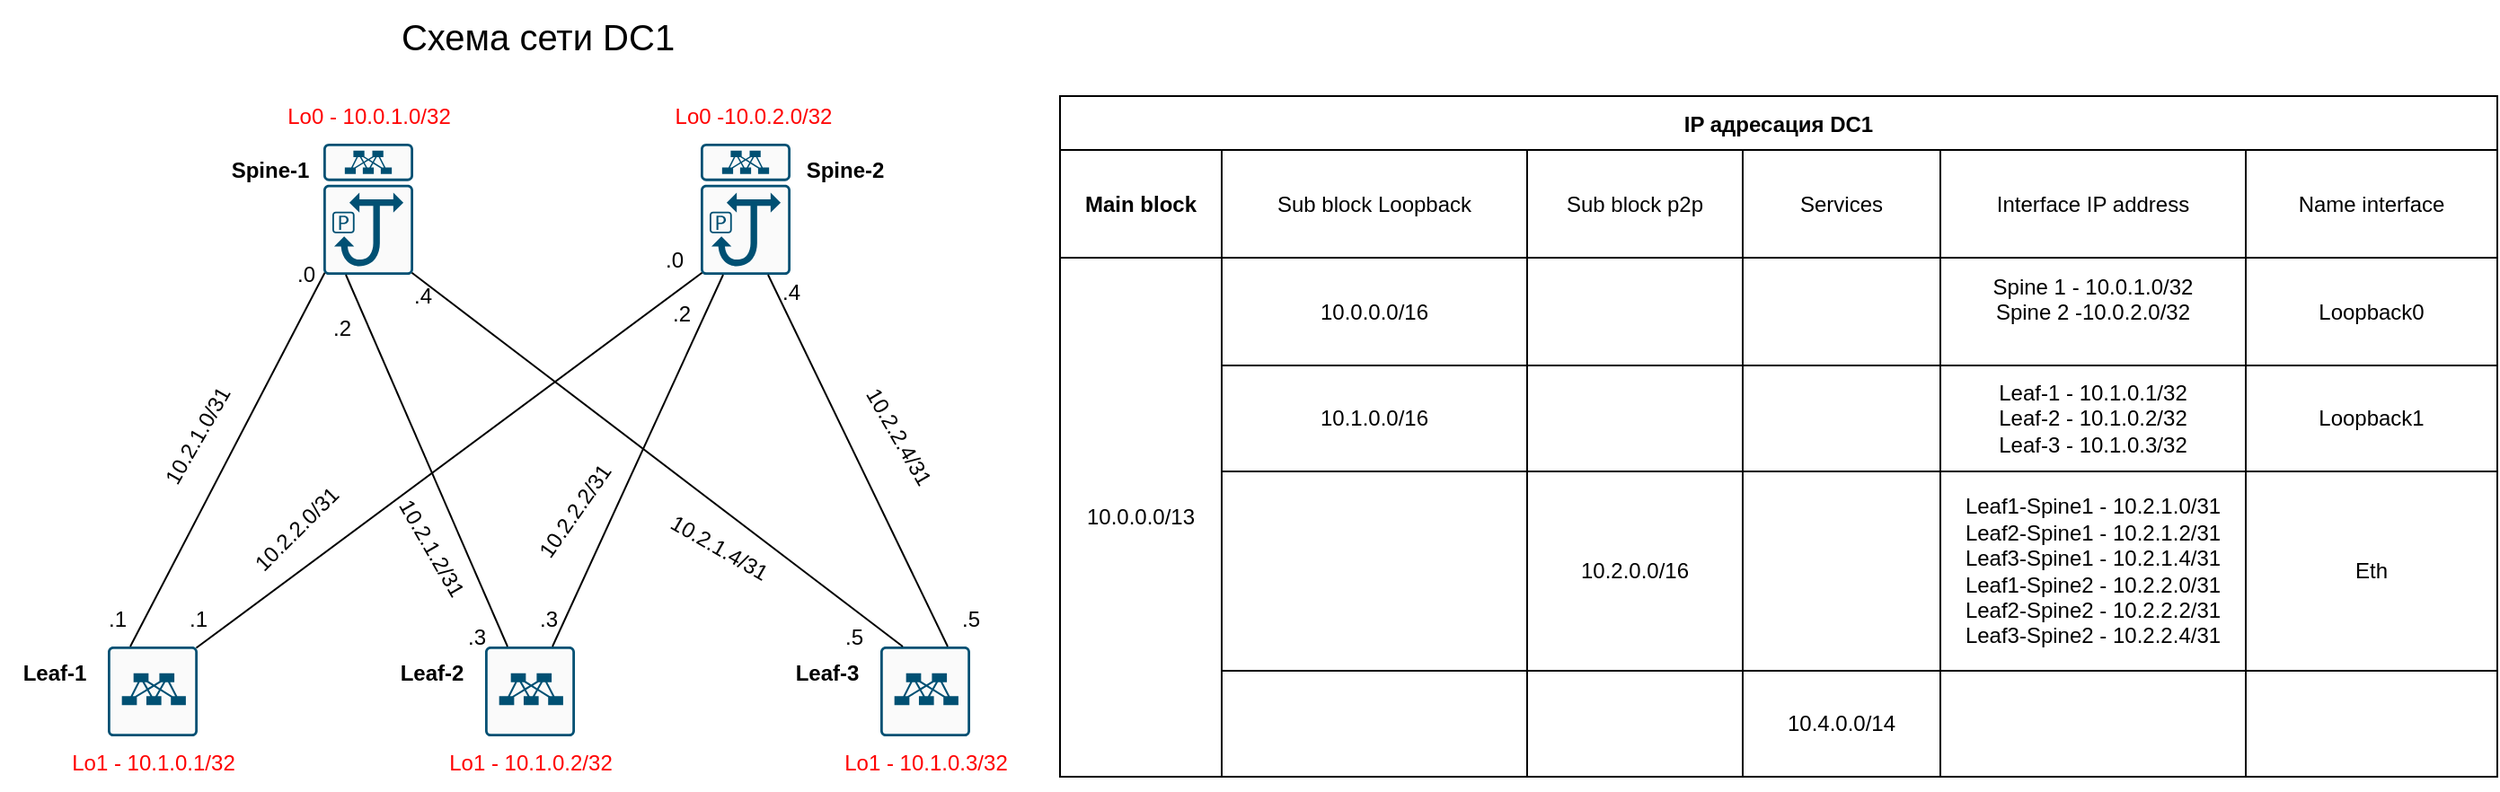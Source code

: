 <mxfile version="26.0.11">
  <diagram name="Страница — 1" id="EvDnBLfQG2KmDGP87N0U">
    <mxGraphModel dx="1562" dy="846" grid="1" gridSize="10" guides="1" tooltips="1" connect="1" arrows="1" fold="1" page="1" pageScale="1" pageWidth="827" pageHeight="1169" math="0" shadow="0">
      <root>
        <mxCell id="0" />
        <mxCell id="1" parent="0" />
        <mxCell id="jQ_gSmYXYYQrfykyb0Ew-1" value="" style="sketch=0;points=[[0.015,0.015,0],[0.985,0.015,0],[0.985,0.985,0],[0.015,0.985,0],[0.25,0,0],[0.5,0,0],[0.75,0,0],[1,0.25,0],[1,0.5,0],[1,0.75,0],[0.75,1,0],[0.5,1,0],[0.25,1,0],[0,0.75,0],[0,0.5,0],[0,0.25,0]];verticalLabelPosition=bottom;html=1;verticalAlign=top;aspect=fixed;align=center;pointerEvents=1;shape=mxgraph.cisco19.rect;prIcon=nexus_9500;fillColor=#FAFAFA;strokeColor=#005073;" vertex="1" parent="1">
          <mxGeometry x="230" y="320" width="50" height="73" as="geometry" />
        </mxCell>
        <mxCell id="jQ_gSmYXYYQrfykyb0Ew-2" value="" style="sketch=0;points=[[0.015,0.015,0],[0.985,0.015,0],[0.985,0.985,0],[0.015,0.985,0],[0.25,0,0],[0.5,0,0],[0.75,0,0],[1,0.25,0],[1,0.5,0],[1,0.75,0],[0.75,1,0],[0.5,1,0],[0.25,1,0],[0,0.75,0],[0,0.5,0],[0,0.25,0]];verticalLabelPosition=bottom;html=1;verticalAlign=top;aspect=fixed;align=center;pointerEvents=1;shape=mxgraph.cisco19.rect;prIcon=nexus_9500;fillColor=#FAFAFA;strokeColor=#005073;" vertex="1" parent="1">
          <mxGeometry x="440" y="320" width="50" height="73" as="geometry" />
        </mxCell>
        <mxCell id="jQ_gSmYXYYQrfykyb0Ew-3" value="" style="sketch=0;points=[[0.015,0.015,0],[0.985,0.015,0],[0.985,0.985,0],[0.015,0.985,0],[0.25,0,0],[0.5,0,0],[0.75,0,0],[1,0.25,0],[1,0.5,0],[1,0.75,0],[0.75,1,0],[0.5,1,0],[0.25,1,0],[0,0.75,0],[0,0.5,0],[0,0.25,0]];verticalLabelPosition=bottom;html=1;verticalAlign=top;aspect=fixed;align=center;pointerEvents=1;shape=mxgraph.cisco19.rect;prIcon=nexus_9300;fillColor=#FAFAFA;strokeColor=#005073;" vertex="1" parent="1">
          <mxGeometry x="110" y="600" width="50" height="50" as="geometry" />
        </mxCell>
        <mxCell id="jQ_gSmYXYYQrfykyb0Ew-4" value="" style="sketch=0;points=[[0.015,0.015,0],[0.985,0.015,0],[0.985,0.985,0],[0.015,0.985,0],[0.25,0,0],[0.5,0,0],[0.75,0,0],[1,0.25,0],[1,0.5,0],[1,0.75,0],[0.75,1,0],[0.5,1,0],[0.25,1,0],[0,0.75,0],[0,0.5,0],[0,0.25,0]];verticalLabelPosition=bottom;html=1;verticalAlign=top;aspect=fixed;align=center;pointerEvents=1;shape=mxgraph.cisco19.rect;prIcon=nexus_9300;fillColor=#FAFAFA;strokeColor=#005073;" vertex="1" parent="1">
          <mxGeometry x="320" y="600" width="50" height="50" as="geometry" />
        </mxCell>
        <mxCell id="jQ_gSmYXYYQrfykyb0Ew-5" value="" style="sketch=0;points=[[0.015,0.015,0],[0.985,0.015,0],[0.985,0.985,0],[0.015,0.985,0],[0.25,0,0],[0.5,0,0],[0.75,0,0],[1,0.25,0],[1,0.5,0],[1,0.75,0],[0.75,1,0],[0.5,1,0],[0.25,1,0],[0,0.75,0],[0,0.5,0],[0,0.25,0]];verticalLabelPosition=bottom;html=1;verticalAlign=top;aspect=fixed;align=center;pointerEvents=1;shape=mxgraph.cisco19.rect;prIcon=nexus_9300;fillColor=#FAFAFA;strokeColor=#005073;" vertex="1" parent="1">
          <mxGeometry x="540" y="600" width="50" height="50" as="geometry" />
        </mxCell>
        <mxCell id="jQ_gSmYXYYQrfykyb0Ew-71" value="Схема сети DC1" style="text;html=1;align=center;verticalAlign=middle;resizable=0;points=[];autosize=1;strokeColor=none;fillColor=none;fontSize=20;fontStyle=0" vertex="1" parent="1">
          <mxGeometry x="259" y="240" width="180" height="40" as="geometry" />
        </mxCell>
        <mxCell id="jQ_gSmYXYYQrfykyb0Ew-72" value="Spine-1" style="text;html=1;align=center;verticalAlign=middle;resizable=0;points=[];autosize=1;strokeColor=none;fillColor=none;fontStyle=1" vertex="1" parent="1">
          <mxGeometry x="170" y="320" width="60" height="30" as="geometry" />
        </mxCell>
        <mxCell id="jQ_gSmYXYYQrfykyb0Ew-73" value="Spine-2" style="text;html=1;align=center;verticalAlign=middle;resizable=0;points=[];autosize=1;strokeColor=none;fillColor=none;fontStyle=1" vertex="1" parent="1">
          <mxGeometry x="490" y="320" width="60" height="30" as="geometry" />
        </mxCell>
        <mxCell id="jQ_gSmYXYYQrfykyb0Ew-74" value="Leaf-1" style="text;html=1;align=center;verticalAlign=middle;resizable=0;points=[];autosize=1;strokeColor=none;fillColor=none;fontStyle=1" vertex="1" parent="1">
          <mxGeometry x="50" y="600" width="60" height="30" as="geometry" />
        </mxCell>
        <mxCell id="jQ_gSmYXYYQrfykyb0Ew-75" value="Leaf-2" style="text;html=1;align=center;verticalAlign=middle;resizable=0;points=[];autosize=1;strokeColor=none;fillColor=none;fontStyle=1" vertex="1" parent="1">
          <mxGeometry x="260" y="600" width="60" height="30" as="geometry" />
        </mxCell>
        <mxCell id="jQ_gSmYXYYQrfykyb0Ew-76" value="Leaf-3" style="text;html=1;align=center;verticalAlign=middle;resizable=0;points=[];autosize=1;strokeColor=none;fillColor=none;fontStyle=1" vertex="1" parent="1">
          <mxGeometry x="480" y="600" width="60" height="30" as="geometry" />
        </mxCell>
        <mxCell id="jQ_gSmYXYYQrfykyb0Ew-77" value="" style="endArrow=none;html=1;rounded=0;entryX=0.015;entryY=0.985;entryDx=0;entryDy=0;entryPerimeter=0;exitX=0.25;exitY=0;exitDx=0;exitDy=0;exitPerimeter=0;" edge="1" parent="1" source="jQ_gSmYXYYQrfykyb0Ew-3" target="jQ_gSmYXYYQrfykyb0Ew-1">
          <mxGeometry width="50" height="50" relative="1" as="geometry">
            <mxPoint x="390" y="560" as="sourcePoint" />
            <mxPoint x="440" y="510" as="targetPoint" />
          </mxGeometry>
        </mxCell>
        <mxCell id="jQ_gSmYXYYQrfykyb0Ew-78" value="" style="endArrow=none;html=1;rounded=0;entryX=0.015;entryY=0.985;entryDx=0;entryDy=0;entryPerimeter=0;exitX=0.985;exitY=0.015;exitDx=0;exitDy=0;exitPerimeter=0;" edge="1" parent="1" source="jQ_gSmYXYYQrfykyb0Ew-3" target="jQ_gSmYXYYQrfykyb0Ew-2">
          <mxGeometry width="50" height="50" relative="1" as="geometry">
            <mxPoint x="390" y="560" as="sourcePoint" />
            <mxPoint x="440" y="510" as="targetPoint" />
          </mxGeometry>
        </mxCell>
        <mxCell id="jQ_gSmYXYYQrfykyb0Ew-79" value="" style="endArrow=none;html=1;rounded=0;exitX=0.25;exitY=0;exitDx=0;exitDy=0;exitPerimeter=0;entryX=0.25;entryY=1;entryDx=0;entryDy=0;entryPerimeter=0;" edge="1" parent="1" source="jQ_gSmYXYYQrfykyb0Ew-4" target="jQ_gSmYXYYQrfykyb0Ew-1">
          <mxGeometry width="50" height="50" relative="1" as="geometry">
            <mxPoint x="390" y="560" as="sourcePoint" />
            <mxPoint x="440" y="510" as="targetPoint" />
          </mxGeometry>
        </mxCell>
        <mxCell id="jQ_gSmYXYYQrfykyb0Ew-80" value="" style="endArrow=none;html=1;rounded=0;entryX=0.25;entryY=1;entryDx=0;entryDy=0;entryPerimeter=0;exitX=0.75;exitY=0;exitDx=0;exitDy=0;exitPerimeter=0;" edge="1" parent="1" source="jQ_gSmYXYYQrfykyb0Ew-4" target="jQ_gSmYXYYQrfykyb0Ew-2">
          <mxGeometry width="50" height="50" relative="1" as="geometry">
            <mxPoint x="390" y="560" as="sourcePoint" />
            <mxPoint x="440" y="510" as="targetPoint" />
          </mxGeometry>
        </mxCell>
        <mxCell id="jQ_gSmYXYYQrfykyb0Ew-81" value="" style="endArrow=none;html=1;rounded=0;entryX=0.985;entryY=0.985;entryDx=0;entryDy=0;entryPerimeter=0;exitX=0.25;exitY=0;exitDx=0;exitDy=0;exitPerimeter=0;" edge="1" parent="1" source="jQ_gSmYXYYQrfykyb0Ew-5" target="jQ_gSmYXYYQrfykyb0Ew-1">
          <mxGeometry width="50" height="50" relative="1" as="geometry">
            <mxPoint x="390" y="560" as="sourcePoint" />
            <mxPoint x="440" y="510" as="targetPoint" />
          </mxGeometry>
        </mxCell>
        <mxCell id="jQ_gSmYXYYQrfykyb0Ew-82" value="" style="endArrow=none;html=1;rounded=0;entryX=0.75;entryY=1;entryDx=0;entryDy=0;entryPerimeter=0;exitX=0.75;exitY=0;exitDx=0;exitDy=0;exitPerimeter=0;" edge="1" parent="1" source="jQ_gSmYXYYQrfykyb0Ew-5" target="jQ_gSmYXYYQrfykyb0Ew-2">
          <mxGeometry width="50" height="50" relative="1" as="geometry">
            <mxPoint x="390" y="560" as="sourcePoint" />
            <mxPoint x="440" y="510" as="targetPoint" />
          </mxGeometry>
        </mxCell>
        <mxCell id="jQ_gSmYXYYQrfykyb0Ew-83" value="IP адресация DC1" style="shape=table;startSize=30;container=1;collapsible=0;childLayout=tableLayout;fontStyle=1" vertex="1" parent="1">
          <mxGeometry x="640" y="293.5" width="800" height="379" as="geometry" />
        </mxCell>
        <mxCell id="jQ_gSmYXYYQrfykyb0Ew-114" style="shape=tableRow;horizontal=0;startSize=0;swimlaneHead=0;swimlaneBody=0;strokeColor=inherit;top=0;left=0;bottom=0;right=0;collapsible=0;dropTarget=0;fillColor=none;points=[[0,0.5],[1,0.5]];portConstraint=eastwest;" vertex="1" parent="jQ_gSmYXYYQrfykyb0Ew-83">
          <mxGeometry y="30" width="800" height="60" as="geometry" />
        </mxCell>
        <mxCell id="jQ_gSmYXYYQrfykyb0Ew-115" value="Main block" style="shape=partialRectangle;html=1;whiteSpace=wrap;connectable=0;strokeColor=inherit;overflow=hidden;fillColor=none;top=0;left=0;bottom=0;right=0;pointerEvents=1;fontStyle=1" vertex="1" parent="jQ_gSmYXYYQrfykyb0Ew-114">
          <mxGeometry width="90" height="60" as="geometry">
            <mxRectangle width="90" height="60" as="alternateBounds" />
          </mxGeometry>
        </mxCell>
        <mxCell id="jQ_gSmYXYYQrfykyb0Ew-116" value="Sub block Loopback" style="shape=partialRectangle;html=1;whiteSpace=wrap;connectable=0;strokeColor=inherit;overflow=hidden;fillColor=none;top=0;left=0;bottom=0;right=0;pointerEvents=1;" vertex="1" parent="jQ_gSmYXYYQrfykyb0Ew-114">
          <mxGeometry x="90" width="170" height="60" as="geometry">
            <mxRectangle width="170" height="60" as="alternateBounds" />
          </mxGeometry>
        </mxCell>
        <mxCell id="jQ_gSmYXYYQrfykyb0Ew-117" value="Sub block p2p" style="shape=partialRectangle;html=1;whiteSpace=wrap;connectable=0;strokeColor=inherit;overflow=hidden;fillColor=none;top=0;left=0;bottom=0;right=0;pointerEvents=1;" vertex="1" parent="jQ_gSmYXYYQrfykyb0Ew-114">
          <mxGeometry x="260" width="120" height="60" as="geometry">
            <mxRectangle width="120" height="60" as="alternateBounds" />
          </mxGeometry>
        </mxCell>
        <mxCell id="jQ_gSmYXYYQrfykyb0Ew-128" value="Services" style="shape=partialRectangle;html=1;whiteSpace=wrap;connectable=0;strokeColor=inherit;overflow=hidden;fillColor=none;top=0;left=0;bottom=0;right=0;pointerEvents=1;" vertex="1" parent="jQ_gSmYXYYQrfykyb0Ew-114">
          <mxGeometry x="380" width="110" height="60" as="geometry">
            <mxRectangle width="110" height="60" as="alternateBounds" />
          </mxGeometry>
        </mxCell>
        <mxCell id="jQ_gSmYXYYQrfykyb0Ew-118" value="&lt;div&gt;Interface IP address&lt;/div&gt;" style="shape=partialRectangle;html=1;whiteSpace=wrap;connectable=0;strokeColor=inherit;overflow=hidden;fillColor=none;top=0;left=0;bottom=0;right=0;pointerEvents=1;" vertex="1" parent="jQ_gSmYXYYQrfykyb0Ew-114">
          <mxGeometry x="490" width="170" height="60" as="geometry">
            <mxRectangle width="170" height="60" as="alternateBounds" />
          </mxGeometry>
        </mxCell>
        <mxCell id="jQ_gSmYXYYQrfykyb0Ew-119" value="Name interface" style="shape=partialRectangle;html=1;whiteSpace=wrap;connectable=0;strokeColor=inherit;overflow=hidden;fillColor=none;top=0;left=0;bottom=0;right=0;pointerEvents=1;" vertex="1" parent="jQ_gSmYXYYQrfykyb0Ew-114">
          <mxGeometry x="660" width="140" height="60" as="geometry">
            <mxRectangle width="140" height="60" as="alternateBounds" />
          </mxGeometry>
        </mxCell>
        <mxCell id="jQ_gSmYXYYQrfykyb0Ew-84" value="" style="shape=tableRow;horizontal=0;startSize=0;swimlaneHead=0;swimlaneBody=0;strokeColor=inherit;top=0;left=0;bottom=0;right=0;collapsible=0;dropTarget=0;fillColor=none;points=[[0,0.5],[1,0.5]];portConstraint=eastwest;" vertex="1" parent="jQ_gSmYXYYQrfykyb0Ew-83">
          <mxGeometry y="90" width="800" height="60" as="geometry" />
        </mxCell>
        <mxCell id="jQ_gSmYXYYQrfykyb0Ew-85" value="10.0.0.0/13" style="shape=partialRectangle;html=1;whiteSpace=wrap;connectable=0;strokeColor=inherit;overflow=hidden;fillColor=none;top=0;left=0;bottom=0;right=0;pointerEvents=1;rowspan=6;colspan=1;" vertex="1" parent="jQ_gSmYXYYQrfykyb0Ew-84">
          <mxGeometry width="90" height="289" as="geometry">
            <mxRectangle width="90" height="60" as="alternateBounds" />
          </mxGeometry>
        </mxCell>
        <mxCell id="jQ_gSmYXYYQrfykyb0Ew-86" value="10.0.0.0/16" style="shape=partialRectangle;html=1;whiteSpace=wrap;connectable=0;strokeColor=inherit;overflow=hidden;fillColor=none;top=0;left=0;bottom=0;right=0;pointerEvents=1;" vertex="1" parent="jQ_gSmYXYYQrfykyb0Ew-84">
          <mxGeometry x="90" width="170" height="60" as="geometry">
            <mxRectangle width="170" height="60" as="alternateBounds" />
          </mxGeometry>
        </mxCell>
        <mxCell id="jQ_gSmYXYYQrfykyb0Ew-87" value="" style="shape=partialRectangle;html=1;whiteSpace=wrap;connectable=0;strokeColor=inherit;overflow=hidden;fillColor=none;top=0;left=0;bottom=0;right=0;pointerEvents=1;" vertex="1" parent="jQ_gSmYXYYQrfykyb0Ew-84">
          <mxGeometry x="260" width="120" height="60" as="geometry">
            <mxRectangle width="120" height="60" as="alternateBounds" />
          </mxGeometry>
        </mxCell>
        <mxCell id="jQ_gSmYXYYQrfykyb0Ew-129" style="shape=partialRectangle;html=1;whiteSpace=wrap;connectable=0;strokeColor=inherit;overflow=hidden;fillColor=none;top=0;left=0;bottom=0;right=0;pointerEvents=1;" vertex="1" parent="jQ_gSmYXYYQrfykyb0Ew-84">
          <mxGeometry x="380" width="110" height="60" as="geometry">
            <mxRectangle width="110" height="60" as="alternateBounds" />
          </mxGeometry>
        </mxCell>
        <mxCell id="jQ_gSmYXYYQrfykyb0Ew-88" value="&lt;div&gt;Spine 1 - 10.0.1.0/32&lt;/div&gt;&lt;div&gt;Spine 2 -10.0.2.0/32&lt;/div&gt;&lt;div&gt;&lt;br&gt;&lt;/div&gt;" style="shape=partialRectangle;html=1;whiteSpace=wrap;connectable=0;strokeColor=inherit;overflow=hidden;fillColor=none;top=0;left=0;bottom=0;right=0;pointerEvents=1;" vertex="1" parent="jQ_gSmYXYYQrfykyb0Ew-84">
          <mxGeometry x="490" width="170" height="60" as="geometry">
            <mxRectangle width="170" height="60" as="alternateBounds" />
          </mxGeometry>
        </mxCell>
        <mxCell id="jQ_gSmYXYYQrfykyb0Ew-120" value="&lt;div&gt;Loopback0&lt;/div&gt;" style="shape=partialRectangle;html=1;whiteSpace=wrap;connectable=0;strokeColor=inherit;overflow=hidden;fillColor=none;top=0;left=0;bottom=0;right=0;pointerEvents=1;" vertex="1" parent="jQ_gSmYXYYQrfykyb0Ew-84">
          <mxGeometry x="660" width="140" height="60" as="geometry">
            <mxRectangle width="140" height="60" as="alternateBounds" />
          </mxGeometry>
        </mxCell>
        <mxCell id="jQ_gSmYXYYQrfykyb0Ew-89" value="" style="shape=tableRow;horizontal=0;startSize=0;swimlaneHead=0;swimlaneBody=0;strokeColor=inherit;top=0;left=0;bottom=0;right=0;collapsible=0;dropTarget=0;fillColor=none;points=[[0,0.5],[1,0.5]];portConstraint=eastwest;" vertex="1" parent="jQ_gSmYXYYQrfykyb0Ew-83">
          <mxGeometry y="150" width="800" height="59" as="geometry" />
        </mxCell>
        <mxCell id="jQ_gSmYXYYQrfykyb0Ew-90" value="" style="shape=partialRectangle;html=1;whiteSpace=wrap;connectable=0;strokeColor=inherit;overflow=hidden;fillColor=none;top=0;left=0;bottom=0;right=0;pointerEvents=1;" vertex="1" visible="0" parent="jQ_gSmYXYYQrfykyb0Ew-89">
          <mxGeometry width="90" height="59" as="geometry">
            <mxRectangle width="90" height="59" as="alternateBounds" />
          </mxGeometry>
        </mxCell>
        <mxCell id="jQ_gSmYXYYQrfykyb0Ew-91" value="&lt;div&gt;10.1.0.0/16&lt;/div&gt;" style="shape=partialRectangle;html=1;whiteSpace=wrap;connectable=0;strokeColor=inherit;overflow=hidden;fillColor=none;top=0;left=0;bottom=0;right=0;pointerEvents=1;" vertex="1" parent="jQ_gSmYXYYQrfykyb0Ew-89">
          <mxGeometry x="90" width="170" height="59" as="geometry">
            <mxRectangle width="170" height="59" as="alternateBounds" />
          </mxGeometry>
        </mxCell>
        <mxCell id="jQ_gSmYXYYQrfykyb0Ew-92" value="" style="shape=partialRectangle;html=1;whiteSpace=wrap;connectable=0;strokeColor=inherit;overflow=hidden;fillColor=none;top=0;left=0;bottom=0;right=0;pointerEvents=1;" vertex="1" parent="jQ_gSmYXYYQrfykyb0Ew-89">
          <mxGeometry x="260" width="120" height="59" as="geometry">
            <mxRectangle width="120" height="59" as="alternateBounds" />
          </mxGeometry>
        </mxCell>
        <mxCell id="jQ_gSmYXYYQrfykyb0Ew-130" style="shape=partialRectangle;html=1;whiteSpace=wrap;connectable=0;strokeColor=inherit;overflow=hidden;fillColor=none;top=0;left=0;bottom=0;right=0;pointerEvents=1;" vertex="1" parent="jQ_gSmYXYYQrfykyb0Ew-89">
          <mxGeometry x="380" width="110" height="59" as="geometry">
            <mxRectangle width="110" height="59" as="alternateBounds" />
          </mxGeometry>
        </mxCell>
        <mxCell id="jQ_gSmYXYYQrfykyb0Ew-93" value="&lt;div&gt;Leaf-1 - 10.1.0.1/32&lt;/div&gt;&lt;div&gt;Leaf-2 - 10.1.0.2/32&lt;/div&gt;&lt;div&gt;Leaf-3 - 10.1.0.3/32&lt;/div&gt;" style="shape=partialRectangle;html=1;whiteSpace=wrap;connectable=0;strokeColor=inherit;overflow=hidden;fillColor=none;top=0;left=0;bottom=0;right=0;pointerEvents=1;" vertex="1" parent="jQ_gSmYXYYQrfykyb0Ew-89">
          <mxGeometry x="490" width="170" height="59" as="geometry">
            <mxRectangle width="170" height="59" as="alternateBounds" />
          </mxGeometry>
        </mxCell>
        <mxCell id="jQ_gSmYXYYQrfykyb0Ew-121" value="Loopback1" style="shape=partialRectangle;html=1;whiteSpace=wrap;connectable=0;strokeColor=inherit;overflow=hidden;fillColor=none;top=0;left=0;bottom=0;right=0;pointerEvents=1;" vertex="1" parent="jQ_gSmYXYYQrfykyb0Ew-89">
          <mxGeometry x="660" width="140" height="59" as="geometry">
            <mxRectangle width="140" height="59" as="alternateBounds" />
          </mxGeometry>
        </mxCell>
        <mxCell id="jQ_gSmYXYYQrfykyb0Ew-94" value="" style="shape=tableRow;horizontal=0;startSize=0;swimlaneHead=0;swimlaneBody=0;strokeColor=inherit;top=0;left=0;bottom=0;right=0;collapsible=0;dropTarget=0;fillColor=none;points=[[0,0.5],[1,0.5]];portConstraint=eastwest;" vertex="1" parent="jQ_gSmYXYYQrfykyb0Ew-83">
          <mxGeometry y="209" width="800" height="111" as="geometry" />
        </mxCell>
        <mxCell id="jQ_gSmYXYYQrfykyb0Ew-95" value="" style="shape=partialRectangle;html=1;whiteSpace=wrap;connectable=0;strokeColor=inherit;overflow=hidden;fillColor=none;top=0;left=0;bottom=0;right=0;pointerEvents=1;" vertex="1" visible="0" parent="jQ_gSmYXYYQrfykyb0Ew-94">
          <mxGeometry width="90" height="111" as="geometry">
            <mxRectangle width="90" height="111" as="alternateBounds" />
          </mxGeometry>
        </mxCell>
        <mxCell id="jQ_gSmYXYYQrfykyb0Ew-96" value="" style="shape=partialRectangle;html=1;whiteSpace=wrap;connectable=0;strokeColor=inherit;overflow=hidden;fillColor=none;top=0;left=0;bottom=0;right=0;pointerEvents=1;" vertex="1" parent="jQ_gSmYXYYQrfykyb0Ew-94">
          <mxGeometry x="90" width="170" height="111" as="geometry">
            <mxRectangle width="170" height="111" as="alternateBounds" />
          </mxGeometry>
        </mxCell>
        <mxCell id="jQ_gSmYXYYQrfykyb0Ew-97" value="10.2.0.0/16" style="shape=partialRectangle;html=1;whiteSpace=wrap;connectable=0;strokeColor=inherit;overflow=hidden;fillColor=none;top=0;left=0;bottom=0;right=0;pointerEvents=1;" vertex="1" parent="jQ_gSmYXYYQrfykyb0Ew-94">
          <mxGeometry x="260" width="120" height="111" as="geometry">
            <mxRectangle width="120" height="111" as="alternateBounds" />
          </mxGeometry>
        </mxCell>
        <mxCell id="jQ_gSmYXYYQrfykyb0Ew-131" style="shape=partialRectangle;html=1;whiteSpace=wrap;connectable=0;strokeColor=inherit;overflow=hidden;fillColor=none;top=0;left=0;bottom=0;right=0;pointerEvents=1;" vertex="1" parent="jQ_gSmYXYYQrfykyb0Ew-94">
          <mxGeometry x="380" width="110" height="111" as="geometry">
            <mxRectangle width="110" height="111" as="alternateBounds" />
          </mxGeometry>
        </mxCell>
        <mxCell id="jQ_gSmYXYYQrfykyb0Ew-98" value="&lt;div&gt;Leaf1-Spine1 - 10.2.1.0/31&lt;/div&gt;&lt;div&gt;Leaf2-Spine1 - 10.2.1.2/31&lt;/div&gt;&lt;div&gt;Leaf3-Spine1 - 10.2.1.4/31&lt;/div&gt;&lt;div&gt;Leaf1-Spine2 - 10.2.2.0/31&lt;/div&gt;&lt;div&gt;Leaf2-Spine2 - 10.2.2.2/31&lt;/div&gt;&lt;div&gt;Leaf3-Spine2 - 10.2.2.4/31&lt;/div&gt;" style="shape=partialRectangle;html=1;whiteSpace=wrap;connectable=0;strokeColor=inherit;overflow=hidden;fillColor=none;top=0;left=0;bottom=0;right=0;pointerEvents=1;" vertex="1" parent="jQ_gSmYXYYQrfykyb0Ew-94">
          <mxGeometry x="490" width="170" height="111" as="geometry">
            <mxRectangle width="170" height="111" as="alternateBounds" />
          </mxGeometry>
        </mxCell>
        <mxCell id="jQ_gSmYXYYQrfykyb0Ew-122" value="Eth" style="shape=partialRectangle;html=1;whiteSpace=wrap;connectable=0;strokeColor=inherit;overflow=hidden;fillColor=none;top=0;left=0;bottom=0;right=0;pointerEvents=1;" vertex="1" parent="jQ_gSmYXYYQrfykyb0Ew-94">
          <mxGeometry x="660" width="140" height="111" as="geometry">
            <mxRectangle width="140" height="111" as="alternateBounds" />
          </mxGeometry>
        </mxCell>
        <mxCell id="jQ_gSmYXYYQrfykyb0Ew-99" value="" style="shape=tableRow;horizontal=0;startSize=0;swimlaneHead=0;swimlaneBody=0;strokeColor=inherit;top=0;left=0;bottom=0;right=0;collapsible=0;dropTarget=0;fillColor=none;points=[[0,0.5],[1,0.5]];portConstraint=eastwest;" vertex="1" parent="jQ_gSmYXYYQrfykyb0Ew-83">
          <mxGeometry y="320" width="800" height="59" as="geometry" />
        </mxCell>
        <mxCell id="jQ_gSmYXYYQrfykyb0Ew-100" value="" style="shape=partialRectangle;html=1;whiteSpace=wrap;connectable=0;strokeColor=inherit;overflow=hidden;fillColor=none;top=0;left=0;bottom=0;right=0;pointerEvents=1;" vertex="1" visible="0" parent="jQ_gSmYXYYQrfykyb0Ew-99">
          <mxGeometry width="90" height="59" as="geometry">
            <mxRectangle width="90" height="59" as="alternateBounds" />
          </mxGeometry>
        </mxCell>
        <mxCell id="jQ_gSmYXYYQrfykyb0Ew-101" value="" style="shape=partialRectangle;html=1;whiteSpace=wrap;connectable=0;strokeColor=inherit;overflow=hidden;fillColor=none;top=0;left=0;bottom=0;right=0;pointerEvents=1;" vertex="1" parent="jQ_gSmYXYYQrfykyb0Ew-99">
          <mxGeometry x="90" width="170" height="59" as="geometry">
            <mxRectangle width="170" height="59" as="alternateBounds" />
          </mxGeometry>
        </mxCell>
        <mxCell id="jQ_gSmYXYYQrfykyb0Ew-102" value="" style="shape=partialRectangle;html=1;whiteSpace=wrap;connectable=0;strokeColor=inherit;overflow=hidden;fillColor=none;top=0;left=0;bottom=0;right=0;pointerEvents=1;" vertex="1" parent="jQ_gSmYXYYQrfykyb0Ew-99">
          <mxGeometry x="260" width="120" height="59" as="geometry">
            <mxRectangle width="120" height="59" as="alternateBounds" />
          </mxGeometry>
        </mxCell>
        <mxCell id="jQ_gSmYXYYQrfykyb0Ew-132" value="10.4.0.0/14" style="shape=partialRectangle;html=1;whiteSpace=wrap;connectable=0;strokeColor=inherit;overflow=hidden;fillColor=none;top=0;left=0;bottom=0;right=0;pointerEvents=1;" vertex="1" parent="jQ_gSmYXYYQrfykyb0Ew-99">
          <mxGeometry x="380" width="110" height="59" as="geometry">
            <mxRectangle width="110" height="59" as="alternateBounds" />
          </mxGeometry>
        </mxCell>
        <mxCell id="jQ_gSmYXYYQrfykyb0Ew-103" value="" style="shape=partialRectangle;html=1;whiteSpace=wrap;connectable=0;strokeColor=inherit;overflow=hidden;fillColor=none;top=0;left=0;bottom=0;right=0;pointerEvents=1;" vertex="1" parent="jQ_gSmYXYYQrfykyb0Ew-99">
          <mxGeometry x="490" width="170" height="59" as="geometry">
            <mxRectangle width="170" height="59" as="alternateBounds" />
          </mxGeometry>
        </mxCell>
        <mxCell id="jQ_gSmYXYYQrfykyb0Ew-123" style="shape=partialRectangle;html=1;whiteSpace=wrap;connectable=0;strokeColor=inherit;overflow=hidden;fillColor=none;top=0;left=0;bottom=0;right=0;pointerEvents=1;" vertex="1" parent="jQ_gSmYXYYQrfykyb0Ew-99">
          <mxGeometry x="660" width="140" height="59" as="geometry">
            <mxRectangle width="140" height="59" as="alternateBounds" />
          </mxGeometry>
        </mxCell>
        <mxCell id="jQ_gSmYXYYQrfykyb0Ew-135" value="Lo0 - 10.0.1.0/32" style="text;html=1;align=center;verticalAlign=middle;resizable=0;points=[];autosize=1;strokeColor=none;fillColor=none;fontColor=light-dark(#ff0000, #ce6100);" vertex="1" parent="1">
          <mxGeometry x="200" y="290" width="110" height="30" as="geometry" />
        </mxCell>
        <mxCell id="jQ_gSmYXYYQrfykyb0Ew-136" value="Lo0 -10.0.2.0/32" style="text;html=1;align=center;verticalAlign=middle;resizable=0;points=[];autosize=1;strokeColor=none;fillColor=none;fontColor=light-dark(#ff0000, #ededed);" vertex="1" parent="1">
          <mxGeometry x="414" y="290" width="110" height="30" as="geometry" />
        </mxCell>
        <mxCell id="jQ_gSmYXYYQrfykyb0Ew-137" value="Lo1 - 10.1.0.1/32" style="text;html=1;align=center;verticalAlign=middle;resizable=0;points=[];autosize=1;strokeColor=none;fillColor=none;fontColor=light-dark(#ff0000, #ededed);" vertex="1" parent="1">
          <mxGeometry x="80" y="650" width="110" height="30" as="geometry" />
        </mxCell>
        <mxCell id="jQ_gSmYXYYQrfykyb0Ew-138" value="Lo1 - 10.1.0.2/32" style="text;html=1;align=center;verticalAlign=middle;resizable=0;points=[];autosize=1;strokeColor=none;fillColor=none;fontColor=light-dark(#ff0000, #ededed);" vertex="1" parent="1">
          <mxGeometry x="290" y="650" width="110" height="30" as="geometry" />
        </mxCell>
        <mxCell id="jQ_gSmYXYYQrfykyb0Ew-139" value="Lo1 - 10.1.0.3/32" style="text;html=1;align=center;verticalAlign=middle;resizable=0;points=[];autosize=1;strokeColor=none;fillColor=none;fontColor=light-dark(#ff0000, #ededed);" vertex="1" parent="1">
          <mxGeometry x="510" y="650" width="110" height="30" as="geometry" />
        </mxCell>
        <mxCell id="jQ_gSmYXYYQrfykyb0Ew-140" value="10.2.1.0/31" style="text;html=1;align=center;verticalAlign=middle;resizable=0;points=[];autosize=1;strokeColor=none;fillColor=none;rotation=-60;" vertex="1" parent="1">
          <mxGeometry x="120" y="468" width="80" height="30" as="geometry" />
        </mxCell>
        <mxCell id="jQ_gSmYXYYQrfykyb0Ew-141" value=".1" style="text;html=1;align=center;verticalAlign=middle;resizable=0;points=[];autosize=1;strokeColor=none;fillColor=none;" vertex="1" parent="1">
          <mxGeometry x="100" y="570" width="30" height="30" as="geometry" />
        </mxCell>
        <mxCell id="jQ_gSmYXYYQrfykyb0Ew-142" value=".0" style="text;html=1;align=center;verticalAlign=middle;resizable=0;points=[];autosize=1;strokeColor=none;fillColor=none;" vertex="1" parent="1">
          <mxGeometry x="205" y="378" width="30" height="30" as="geometry" />
        </mxCell>
        <mxCell id="jQ_gSmYXYYQrfykyb0Ew-143" value="10.2.2.0/31" style="text;html=1;align=center;verticalAlign=middle;resizable=0;points=[];autosize=1;strokeColor=none;fillColor=none;rotation=-45;" vertex="1" parent="1">
          <mxGeometry x="175" y="520" width="80" height="30" as="geometry" />
        </mxCell>
        <mxCell id="jQ_gSmYXYYQrfykyb0Ew-144" value=".1" style="text;html=1;align=center;verticalAlign=middle;resizable=0;points=[];autosize=1;strokeColor=none;fillColor=none;" vertex="1" parent="1">
          <mxGeometry x="145" y="570" width="30" height="30" as="geometry" />
        </mxCell>
        <mxCell id="jQ_gSmYXYYQrfykyb0Ew-145" value=".0" style="text;html=1;align=center;verticalAlign=middle;resizable=0;points=[];autosize=1;strokeColor=none;fillColor=none;" vertex="1" parent="1">
          <mxGeometry x="410" y="370" width="30" height="30" as="geometry" />
        </mxCell>
        <mxCell id="jQ_gSmYXYYQrfykyb0Ew-146" value="10.2.1.2/31" style="text;html=1;align=center;verticalAlign=middle;resizable=0;points=[];autosize=1;strokeColor=none;fillColor=none;rotation=60;" vertex="1" parent="1">
          <mxGeometry x="250" y="530" width="80" height="30" as="geometry" />
        </mxCell>
        <mxCell id="jQ_gSmYXYYQrfykyb0Ew-147" value=".3" style="text;html=1;align=center;verticalAlign=middle;resizable=0;points=[];autosize=1;strokeColor=none;fillColor=none;" vertex="1" parent="1">
          <mxGeometry x="300" y="580" width="30" height="30" as="geometry" />
        </mxCell>
        <mxCell id="jQ_gSmYXYYQrfykyb0Ew-148" value=".2" style="text;html=1;align=center;verticalAlign=middle;resizable=0;points=[];autosize=1;strokeColor=none;fillColor=none;" vertex="1" parent="1">
          <mxGeometry x="225" y="408" width="30" height="30" as="geometry" />
        </mxCell>
        <mxCell id="jQ_gSmYXYYQrfykyb0Ew-149" value="10.2.2.2/31" style="text;html=1;align=center;verticalAlign=middle;resizable=0;points=[];autosize=1;strokeColor=none;fillColor=none;rotation=-55;" vertex="1" parent="1">
          <mxGeometry x="330" y="510" width="80" height="30" as="geometry" />
        </mxCell>
        <mxCell id="jQ_gSmYXYYQrfykyb0Ew-150" value=".3" style="text;html=1;align=center;verticalAlign=middle;resizable=0;points=[];autosize=1;strokeColor=none;fillColor=none;" vertex="1" parent="1">
          <mxGeometry x="340" y="570" width="30" height="30" as="geometry" />
        </mxCell>
        <mxCell id="jQ_gSmYXYYQrfykyb0Ew-152" value=".2" style="text;html=1;align=center;verticalAlign=middle;resizable=0;points=[];autosize=1;strokeColor=none;fillColor=none;" vertex="1" parent="1">
          <mxGeometry x="414" y="400" width="30" height="30" as="geometry" />
        </mxCell>
        <mxCell id="jQ_gSmYXYYQrfykyb0Ew-153" value="10.2.1.4/31" style="text;html=1;align=center;verticalAlign=middle;resizable=0;points=[];autosize=1;strokeColor=none;fillColor=none;rotation=30;" vertex="1" parent="1">
          <mxGeometry x="410" y="530" width="80" height="30" as="geometry" />
        </mxCell>
        <mxCell id="jQ_gSmYXYYQrfykyb0Ew-154" value=".4" style="text;html=1;align=center;verticalAlign=middle;resizable=0;points=[];autosize=1;strokeColor=none;fillColor=none;" vertex="1" parent="1">
          <mxGeometry x="270" y="390" width="30" height="30" as="geometry" />
        </mxCell>
        <mxCell id="jQ_gSmYXYYQrfykyb0Ew-155" value=".5" style="text;html=1;align=center;verticalAlign=middle;resizable=0;points=[];autosize=1;strokeColor=none;fillColor=none;" vertex="1" parent="1">
          <mxGeometry x="510" y="580" width="30" height="30" as="geometry" />
        </mxCell>
        <mxCell id="jQ_gSmYXYYQrfykyb0Ew-156" value="10.2.2.4/31" style="text;html=1;align=center;verticalAlign=middle;resizable=0;points=[];autosize=1;strokeColor=none;fillColor=none;rotation=60;" vertex="1" parent="1">
          <mxGeometry x="510" y="468" width="80" height="30" as="geometry" />
        </mxCell>
        <mxCell id="jQ_gSmYXYYQrfykyb0Ew-157" value=".4" style="text;html=1;align=center;verticalAlign=middle;resizable=0;points=[];autosize=1;strokeColor=none;fillColor=none;" vertex="1" parent="1">
          <mxGeometry x="475" y="388" width="30" height="30" as="geometry" />
        </mxCell>
        <mxCell id="jQ_gSmYXYYQrfykyb0Ew-158" value=".5" style="text;html=1;align=center;verticalAlign=middle;resizable=0;points=[];autosize=1;strokeColor=none;fillColor=none;" vertex="1" parent="1">
          <mxGeometry x="575" y="570" width="30" height="30" as="geometry" />
        </mxCell>
      </root>
    </mxGraphModel>
  </diagram>
</mxfile>
